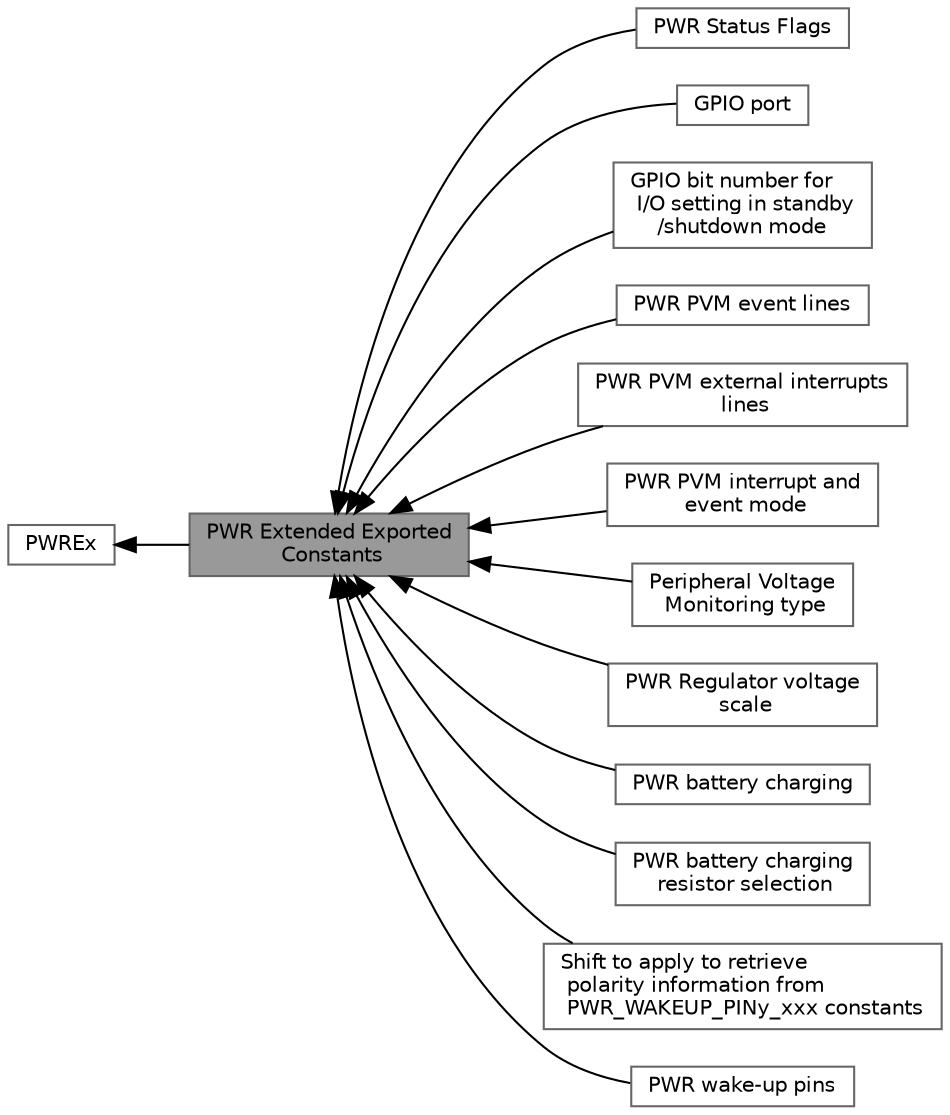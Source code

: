 digraph "PWR Extended Exported Constants"
{
 // LATEX_PDF_SIZE
  bgcolor="transparent";
  edge [fontname=Helvetica,fontsize=10,labelfontname=Helvetica,labelfontsize=10];
  node [fontname=Helvetica,fontsize=10,shape=box,height=0.2,width=0.4];
  rankdir=LR;
  Node2 [label="PWREx",height=0.2,width=0.4,color="grey40", fillcolor="white", style="filled",URL="$group___p_w_r_ex.html",tooltip="PWR Extended HAL module driver."];
  Node1 [label="PWR Extended Exported\l Constants",height=0.2,width=0.4,color="gray40", fillcolor="grey60", style="filled", fontcolor="black",tooltip=" "];
  Node14 [label="PWR Status Flags",height=0.2,width=0.4,color="grey40", fillcolor="white", style="filled",URL="$group___p_w_r_ex___flag.html",tooltip=" "];
  Node11 [label="GPIO port",height=0.2,width=0.4,color="grey40", fillcolor="white", style="filled",URL="$group___p_w_r_ex___g_p_i_o.html",tooltip=" "];
  Node10 [label="GPIO bit number for\l I/O setting in standby\l/shutdown mode",height=0.2,width=0.4,color="grey40", fillcolor="white", style="filled",URL="$group___p_w_r_ex___g_p_i_o___bit___number.html",tooltip=" "];
  Node13 [label="PWR PVM event lines",height=0.2,width=0.4,color="grey40", fillcolor="white", style="filled",URL="$group___p_w_r_ex___p_v_m___e_v_e_n_t___l_i_n_e.html",tooltip=" "];
  Node12 [label="PWR PVM external interrupts\l lines",height=0.2,width=0.4,color="grey40", fillcolor="white", style="filled",URL="$group___p_w_r_ex___p_v_m___e_x_t_i___l_i_n_e.html",tooltip=" "];
  Node6 [label="PWR PVM interrupt and\l event mode",height=0.2,width=0.4,color="grey40", fillcolor="white", style="filled",URL="$group___p_w_r_ex___p_v_m___mode.html",tooltip=" "];
  Node5 [label="Peripheral Voltage\l Monitoring type",height=0.2,width=0.4,color="grey40", fillcolor="white", style="filled",URL="$group___p_w_r_ex___p_v_m___type.html",tooltip=" "];
  Node7 [label="PWR Regulator voltage\l scale",height=0.2,width=0.4,color="grey40", fillcolor="white", style="filled",URL="$group___p_w_r_ex___regulator___voltage___scale.html",tooltip=" "];
  Node9 [label="PWR battery charging",height=0.2,width=0.4,color="grey40", fillcolor="white", style="filled",URL="$group___p_w_r_ex___v_b_a_t___battery___charging.html",tooltip=" "];
  Node8 [label="PWR battery charging\l resistor selection",height=0.2,width=0.4,color="grey40", fillcolor="white", style="filled",URL="$group___p_w_r_ex___v_b_a_t___battery___charging___selection.html",tooltip=" "];
  Node3 [label="Shift to apply to retrieve\l polarity information from\l PWR_WAKEUP_PINy_xxx constants",height=0.2,width=0.4,color="grey40", fillcolor="white", style="filled",URL="$group___p_w_r_ex___w_u_p___polarity.html",tooltip=" "];
  Node4 [label="PWR wake-up pins",height=0.2,width=0.4,color="grey40", fillcolor="white", style="filled",URL="$group___p_w_r_ex___wake_up___pins.html",tooltip=" "];
  Node2->Node1 [shape=plaintext, dir="back", style="solid"];
  Node1->Node3 [shape=plaintext, dir="back", style="solid"];
  Node1->Node4 [shape=plaintext, dir="back", style="solid"];
  Node1->Node5 [shape=plaintext, dir="back", style="solid"];
  Node1->Node6 [shape=plaintext, dir="back", style="solid"];
  Node1->Node7 [shape=plaintext, dir="back", style="solid"];
  Node1->Node8 [shape=plaintext, dir="back", style="solid"];
  Node1->Node9 [shape=plaintext, dir="back", style="solid"];
  Node1->Node10 [shape=plaintext, dir="back", style="solid"];
  Node1->Node11 [shape=plaintext, dir="back", style="solid"];
  Node1->Node12 [shape=plaintext, dir="back", style="solid"];
  Node1->Node13 [shape=plaintext, dir="back", style="solid"];
  Node1->Node14 [shape=plaintext, dir="back", style="solid"];
}
